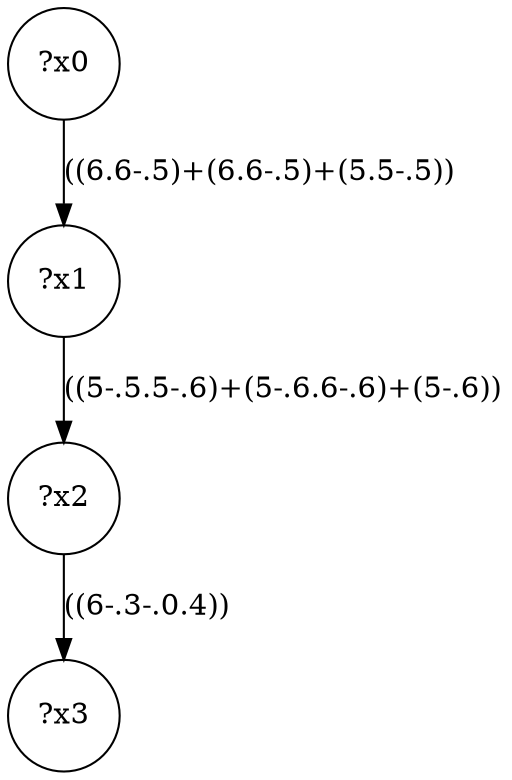 digraph g {
	x0 [shape=circle, label="?x0"];
	x1 [shape=circle, label="?x1"];
	x0 -> x1 [label="((6.6-.5)+(6.6-.5)+(5.5-.5))"];
	x2 [shape=circle, label="?x2"];
	x1 -> x2 [label="((5-.5.5-.6)+(5-.6.6-.6)+(5-.6))"];
	x3 [shape=circle, label="?x3"];
	x2 -> x3 [label="((6-.3-.0.4))"];
}
